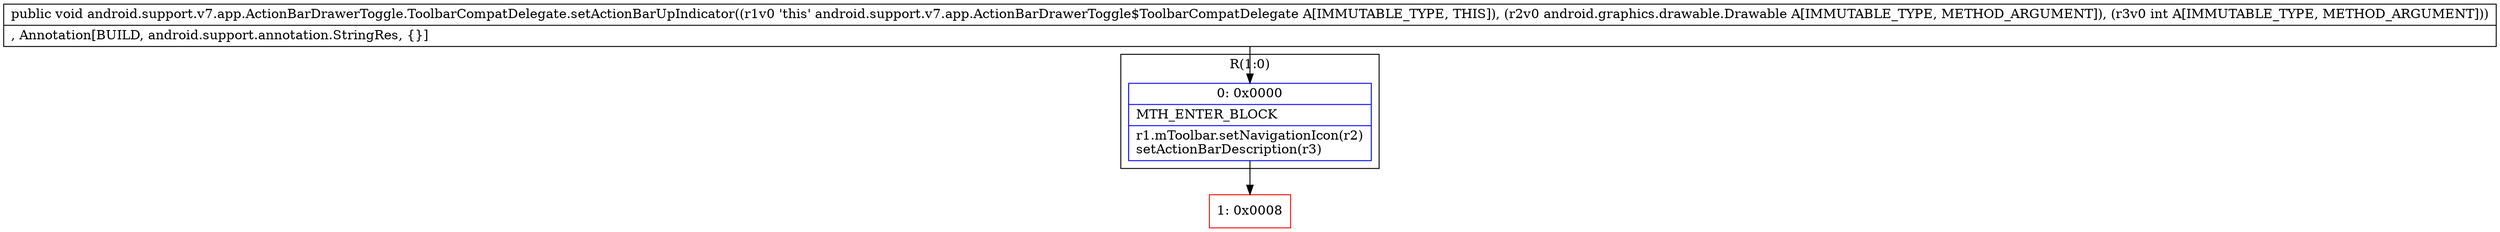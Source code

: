 digraph "CFG forandroid.support.v7.app.ActionBarDrawerToggle.ToolbarCompatDelegate.setActionBarUpIndicator(Landroid\/graphics\/drawable\/Drawable;I)V" {
subgraph cluster_Region_1440692734 {
label = "R(1:0)";
node [shape=record,color=blue];
Node_0 [shape=record,label="{0\:\ 0x0000|MTH_ENTER_BLOCK\l|r1.mToolbar.setNavigationIcon(r2)\lsetActionBarDescription(r3)\l}"];
}
Node_1 [shape=record,color=red,label="{1\:\ 0x0008}"];
MethodNode[shape=record,label="{public void android.support.v7.app.ActionBarDrawerToggle.ToolbarCompatDelegate.setActionBarUpIndicator((r1v0 'this' android.support.v7.app.ActionBarDrawerToggle$ToolbarCompatDelegate A[IMMUTABLE_TYPE, THIS]), (r2v0 android.graphics.drawable.Drawable A[IMMUTABLE_TYPE, METHOD_ARGUMENT]), (r3v0 int A[IMMUTABLE_TYPE, METHOD_ARGUMENT]))  | , Annotation[BUILD, android.support.annotation.StringRes, \{\}]\l}"];
MethodNode -> Node_0;
Node_0 -> Node_1;
}

